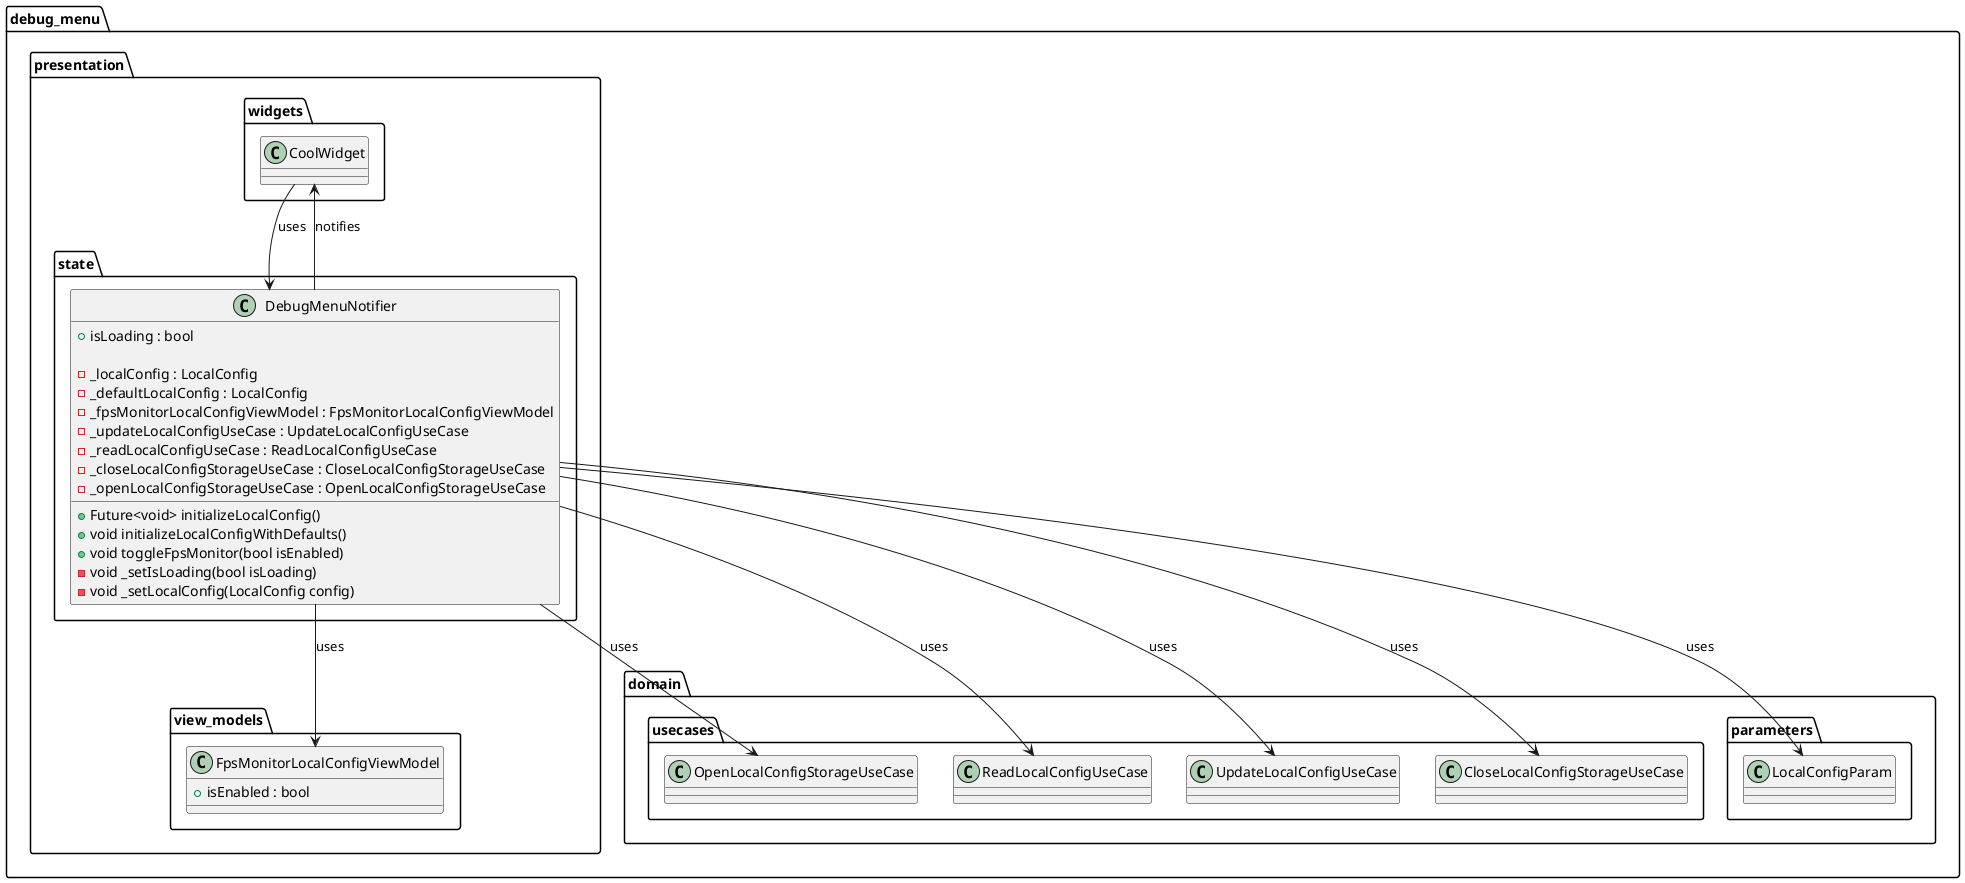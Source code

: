 @startuml debug_menu_presentation_layer_class_diagram

package debug_menu {
        package domain {
            package usecases {
                class OpenLocalConfigStorageUseCase {}

                class ReadLocalConfigUseCase {}

                class UpdateLocalConfigUseCase {}

                class CloseLocalConfigStorageUseCase {}
            }

            package parameters {
                class LocalConfigParam {}
            }
        }

        package presentation {
            package state {
                class DebugMenuNotifier {
                    + isLoading : bool

                    - _localConfig : LocalConfig
                    - _defaultLocalConfig : LocalConfig
                    - _fpsMonitorLocalConfigViewModel : FpsMonitorLocalConfigViewModel
                    - _updateLocalConfigUseCase : UpdateLocalConfigUseCase
                    - _readLocalConfigUseCase : ReadLocalConfigUseCase
                    - _closeLocalConfigStorageUseCase : CloseLocalConfigStorageUseCase
                    - _openLocalConfigStorageUseCase : OpenLocalConfigStorageUseCase

                    + Future<void> initializeLocalConfig()
                    + void initializeLocalConfigWithDefaults()
                    + void toggleFpsMonitor(bool isEnabled)
                    - void _setIsLoading(bool isLoading)
                    - void _setLocalConfig(LocalConfig config)
                }
            }

            package view_models {
                class FpsMonitorLocalConfigViewModel {
                    + isEnabled : bool
                }
            }

            package widgets {
                class CoolWidget {}
            }
        }
}

DebugMenuNotifier --> FpsMonitorLocalConfigViewModel : uses
DebugMenuNotifier --> OpenLocalConfigStorageUseCase : uses
DebugMenuNotifier --> ReadLocalConfigUseCase : uses
DebugMenuNotifier --> UpdateLocalConfigUseCase : uses
DebugMenuNotifier --> CloseLocalConfigStorageUseCase : uses
DebugMenuNotifier --> LocalConfigParam : uses

CoolWidget -down-> DebugMenuNotifier : uses
DebugMenuNotifier -up-> CoolWidget : notifies

@enduml
